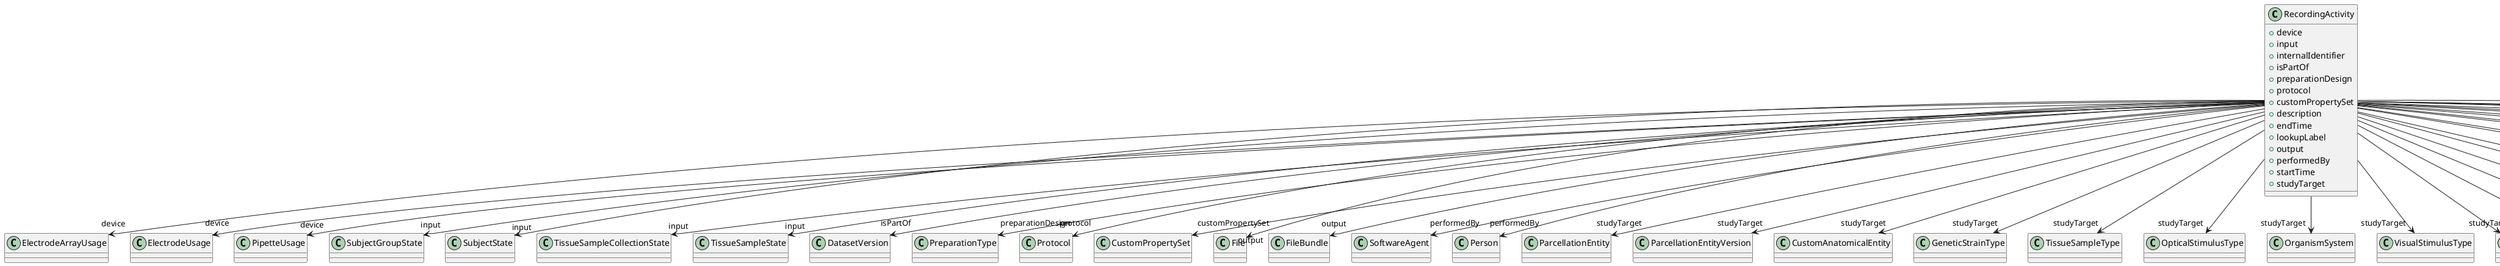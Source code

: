 @startuml
class RecordingActivity {
+device
+input
+internalIdentifier
+isPartOf
+preparationDesign
+protocol
+customPropertySet
+description
+endTime
+lookupLabel
+output
+performedBy
+startTime
+studyTarget

}
RecordingActivity -d-> "device" ElectrodeArrayUsage
RecordingActivity -d-> "device" ElectrodeUsage
RecordingActivity -d-> "device" PipetteUsage
RecordingActivity -d-> "input" SubjectGroupState
RecordingActivity -d-> "input" SubjectState
RecordingActivity -d-> "input" TissueSampleCollectionState
RecordingActivity -d-> "input" TissueSampleState
RecordingActivity -d-> "isPartOf" DatasetVersion
RecordingActivity -d-> "preparationDesign" PreparationType
RecordingActivity -d-> "protocol" Protocol
RecordingActivity -d-> "customPropertySet" CustomPropertySet
RecordingActivity -d-> "output" File
RecordingActivity -d-> "output" FileBundle
RecordingActivity -d-> "performedBy" SoftwareAgent
RecordingActivity -d-> "performedBy" Person
RecordingActivity -d-> "studyTarget" ParcellationEntity
RecordingActivity -d-> "studyTarget" ParcellationEntityVersion
RecordingActivity -d-> "studyTarget" CustomAnatomicalEntity
RecordingActivity -d-> "studyTarget" GeneticStrainType
RecordingActivity -d-> "studyTarget" TissueSampleType
RecordingActivity -d-> "studyTarget" OpticalStimulusType
RecordingActivity -d-> "studyTarget" OrganismSystem
RecordingActivity -d-> "studyTarget" VisualStimulusType
RecordingActivity -d-> "studyTarget" Disease
RecordingActivity -d-> "studyTarget" CellType
RecordingActivity -d-> "studyTarget" Species
RecordingActivity -d-> "studyTarget" BiologicalSex
RecordingActivity -d-> "studyTarget" Handedness
RecordingActivity -d-> "studyTarget" OrganismSubstance
RecordingActivity -d-> "studyTarget" BreedingType
RecordingActivity -d-> "studyTarget" OlfactoryStimulusType
RecordingActivity -d-> "studyTarget" TermSuggestion
RecordingActivity -d-> "studyTarget" AuditoryStimulusType
RecordingActivity -d-> "studyTarget" TactileStimulusType
RecordingActivity -d-> "studyTarget" ElectricalStimulusType
RecordingActivity -d-> "studyTarget" UBERONParcellation
RecordingActivity -d-> "studyTarget" Organ
RecordingActivity -d-> "studyTarget" DiseaseModel
RecordingActivity -d-> "studyTarget" BiologicalOrder
RecordingActivity -d-> "studyTarget" SubcellularEntity
RecordingActivity -d-> "studyTarget" GustatoryStimulusType
RecordingActivity -d-> "studyTarget" CellCultureType
RecordingActivity -d-> "studyTarget" MolecularEntity

@enduml